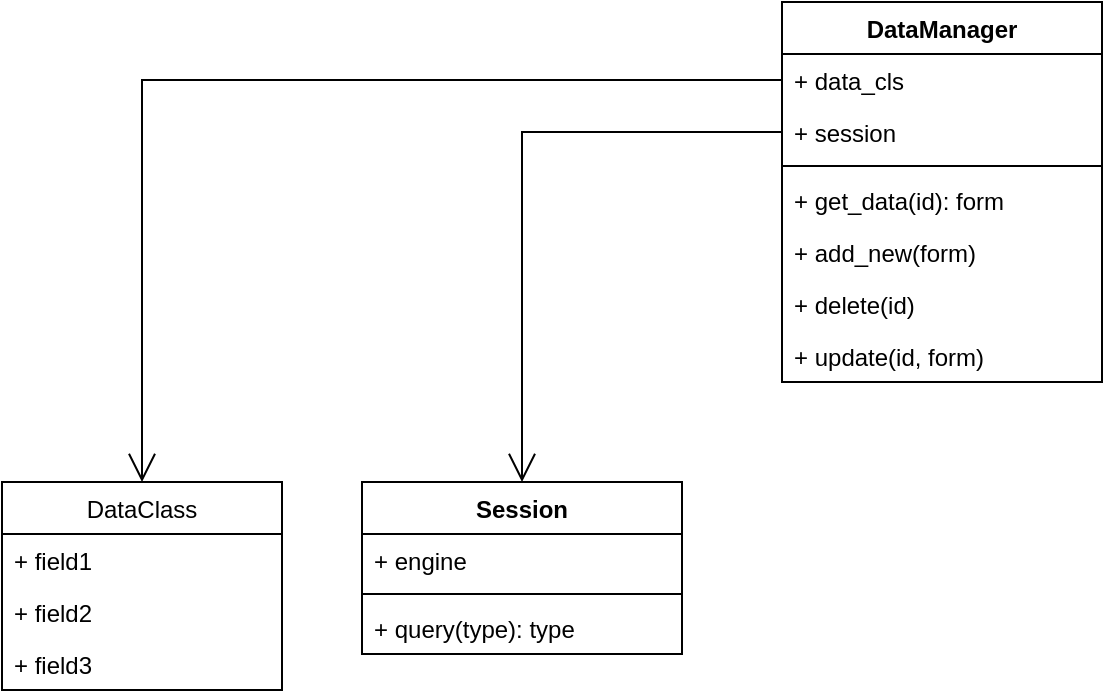 <mxfile version="16.4.5" type="github">
  <diagram id="6_-bRJjwJDpoPKHW9-ax" name="Page-1">
    <mxGraphModel dx="1422" dy="804" grid="1" gridSize="10" guides="1" tooltips="1" connect="1" arrows="1" fold="1" page="1" pageScale="1" pageWidth="827" pageHeight="1169" math="0" shadow="0">
      <root>
        <mxCell id="0" />
        <mxCell id="1" parent="0" />
        <mxCell id="0N5FZ6dinuiNxsw3YD41-7" value="DataManager" style="swimlane;fontStyle=1;align=center;verticalAlign=top;childLayout=stackLayout;horizontal=1;startSize=26;horizontalStack=0;resizeParent=1;resizeParentMax=0;resizeLast=0;collapsible=1;marginBottom=0;" parent="1" vertex="1">
          <mxGeometry x="520" y="50" width="160" height="190" as="geometry" />
        </mxCell>
        <mxCell id="0N5FZ6dinuiNxsw3YD41-8" value="+ data_cls" style="text;strokeColor=none;fillColor=none;align=left;verticalAlign=top;spacingLeft=4;spacingRight=4;overflow=hidden;rotatable=0;points=[[0,0.5],[1,0.5]];portConstraint=eastwest;" parent="0N5FZ6dinuiNxsw3YD41-7" vertex="1">
          <mxGeometry y="26" width="160" height="26" as="geometry" />
        </mxCell>
        <mxCell id="0N5FZ6dinuiNxsw3YD41-31" value="+ session" style="text;strokeColor=none;fillColor=none;align=left;verticalAlign=top;spacingLeft=4;spacingRight=4;overflow=hidden;rotatable=0;points=[[0,0.5],[1,0.5]];portConstraint=eastwest;" parent="0N5FZ6dinuiNxsw3YD41-7" vertex="1">
          <mxGeometry y="52" width="160" height="26" as="geometry" />
        </mxCell>
        <mxCell id="0N5FZ6dinuiNxsw3YD41-9" value="" style="line;strokeWidth=1;fillColor=none;align=left;verticalAlign=middle;spacingTop=-1;spacingLeft=3;spacingRight=3;rotatable=0;labelPosition=right;points=[];portConstraint=eastwest;" parent="0N5FZ6dinuiNxsw3YD41-7" vertex="1">
          <mxGeometry y="78" width="160" height="8" as="geometry" />
        </mxCell>
        <mxCell id="0N5FZ6dinuiNxsw3YD41-10" value="+ get_data(id): form" style="text;strokeColor=none;fillColor=none;align=left;verticalAlign=top;spacingLeft=4;spacingRight=4;overflow=hidden;rotatable=0;points=[[0,0.5],[1,0.5]];portConstraint=eastwest;" parent="0N5FZ6dinuiNxsw3YD41-7" vertex="1">
          <mxGeometry y="86" width="160" height="26" as="geometry" />
        </mxCell>
        <mxCell id="0N5FZ6dinuiNxsw3YD41-24" value="+ add_new(form)" style="text;strokeColor=none;fillColor=none;align=left;verticalAlign=top;spacingLeft=4;spacingRight=4;overflow=hidden;rotatable=0;points=[[0,0.5],[1,0.5]];portConstraint=eastwest;" parent="0N5FZ6dinuiNxsw3YD41-7" vertex="1">
          <mxGeometry y="112" width="160" height="26" as="geometry" />
        </mxCell>
        <mxCell id="0N5FZ6dinuiNxsw3YD41-34" value="+ delete(id)" style="text;strokeColor=none;fillColor=none;align=left;verticalAlign=top;spacingLeft=4;spacingRight=4;overflow=hidden;rotatable=0;points=[[0,0.5],[1,0.5]];portConstraint=eastwest;" parent="0N5FZ6dinuiNxsw3YD41-7" vertex="1">
          <mxGeometry y="138" width="160" height="26" as="geometry" />
        </mxCell>
        <mxCell id="0N5FZ6dinuiNxsw3YD41-35" value="+ update(id, form)" style="text;strokeColor=none;fillColor=none;align=left;verticalAlign=top;spacingLeft=4;spacingRight=4;overflow=hidden;rotatable=0;points=[[0,0.5],[1,0.5]];portConstraint=eastwest;" parent="0N5FZ6dinuiNxsw3YD41-7" vertex="1">
          <mxGeometry y="164" width="160" height="26" as="geometry" />
        </mxCell>
        <mxCell id="0N5FZ6dinuiNxsw3YD41-11" value="DataClass" style="swimlane;fontStyle=0;childLayout=stackLayout;horizontal=1;startSize=26;fillColor=none;horizontalStack=0;resizeParent=1;resizeParentMax=0;resizeLast=0;collapsible=1;marginBottom=0;" parent="1" vertex="1">
          <mxGeometry x="130" y="290" width="140" height="104" as="geometry" />
        </mxCell>
        <mxCell id="0N5FZ6dinuiNxsw3YD41-12" value="+ field1" style="text;strokeColor=none;fillColor=none;align=left;verticalAlign=top;spacingLeft=4;spacingRight=4;overflow=hidden;rotatable=0;points=[[0,0.5],[1,0.5]];portConstraint=eastwest;" parent="0N5FZ6dinuiNxsw3YD41-11" vertex="1">
          <mxGeometry y="26" width="140" height="26" as="geometry" />
        </mxCell>
        <mxCell id="0N5FZ6dinuiNxsw3YD41-13" value="+ field2" style="text;strokeColor=none;fillColor=none;align=left;verticalAlign=top;spacingLeft=4;spacingRight=4;overflow=hidden;rotatable=0;points=[[0,0.5],[1,0.5]];portConstraint=eastwest;" parent="0N5FZ6dinuiNxsw3YD41-11" vertex="1">
          <mxGeometry y="52" width="140" height="26" as="geometry" />
        </mxCell>
        <mxCell id="0N5FZ6dinuiNxsw3YD41-14" value="+ field3" style="text;strokeColor=none;fillColor=none;align=left;verticalAlign=top;spacingLeft=4;spacingRight=4;overflow=hidden;rotatable=0;points=[[0,0.5],[1,0.5]];portConstraint=eastwest;" parent="0N5FZ6dinuiNxsw3YD41-11" vertex="1">
          <mxGeometry y="78" width="140" height="26" as="geometry" />
        </mxCell>
        <mxCell id="0N5FZ6dinuiNxsw3YD41-23" value="" style="endArrow=open;endFill=1;endSize=12;html=1;rounded=0;exitX=0;exitY=0.5;exitDx=0;exitDy=0;entryX=0.5;entryY=0;entryDx=0;entryDy=0;edgeStyle=orthogonalEdgeStyle;" parent="1" source="0N5FZ6dinuiNxsw3YD41-8" target="0N5FZ6dinuiNxsw3YD41-11" edge="1">
          <mxGeometry width="160" relative="1" as="geometry">
            <mxPoint x="350" y="280" as="sourcePoint" />
            <mxPoint x="510" y="280" as="targetPoint" />
          </mxGeometry>
        </mxCell>
        <mxCell id="0N5FZ6dinuiNxsw3YD41-26" value="Session" style="swimlane;fontStyle=1;align=center;verticalAlign=top;childLayout=stackLayout;horizontal=1;startSize=26;horizontalStack=0;resizeParent=1;resizeParentMax=0;resizeLast=0;collapsible=1;marginBottom=0;" parent="1" vertex="1">
          <mxGeometry x="310" y="290" width="160" height="86" as="geometry" />
        </mxCell>
        <mxCell id="0N5FZ6dinuiNxsw3YD41-27" value="+ engine" style="text;strokeColor=none;fillColor=none;align=left;verticalAlign=top;spacingLeft=4;spacingRight=4;overflow=hidden;rotatable=0;points=[[0,0.5],[1,0.5]];portConstraint=eastwest;" parent="0N5FZ6dinuiNxsw3YD41-26" vertex="1">
          <mxGeometry y="26" width="160" height="26" as="geometry" />
        </mxCell>
        <mxCell id="0N5FZ6dinuiNxsw3YD41-28" value="" style="line;strokeWidth=1;fillColor=none;align=left;verticalAlign=middle;spacingTop=-1;spacingLeft=3;spacingRight=3;rotatable=0;labelPosition=right;points=[];portConstraint=eastwest;" parent="0N5FZ6dinuiNxsw3YD41-26" vertex="1">
          <mxGeometry y="52" width="160" height="8" as="geometry" />
        </mxCell>
        <mxCell id="0N5FZ6dinuiNxsw3YD41-29" value="+ query(type): type" style="text;strokeColor=none;fillColor=none;align=left;verticalAlign=top;spacingLeft=4;spacingRight=4;overflow=hidden;rotatable=0;points=[[0,0.5],[1,0.5]];portConstraint=eastwest;" parent="0N5FZ6dinuiNxsw3YD41-26" vertex="1">
          <mxGeometry y="60" width="160" height="26" as="geometry" />
        </mxCell>
        <mxCell id="0N5FZ6dinuiNxsw3YD41-33" value="" style="endArrow=open;endFill=1;endSize=12;html=1;rounded=0;exitX=0;exitY=0.5;exitDx=0;exitDy=0;entryX=0.5;entryY=0;entryDx=0;entryDy=0;edgeStyle=orthogonalEdgeStyle;" parent="1" source="0N5FZ6dinuiNxsw3YD41-31" target="0N5FZ6dinuiNxsw3YD41-26" edge="1">
          <mxGeometry width="160" relative="1" as="geometry">
            <mxPoint x="530" y="99" as="sourcePoint" />
            <mxPoint x="210" y="300" as="targetPoint" />
          </mxGeometry>
        </mxCell>
      </root>
    </mxGraphModel>
  </diagram>
</mxfile>
